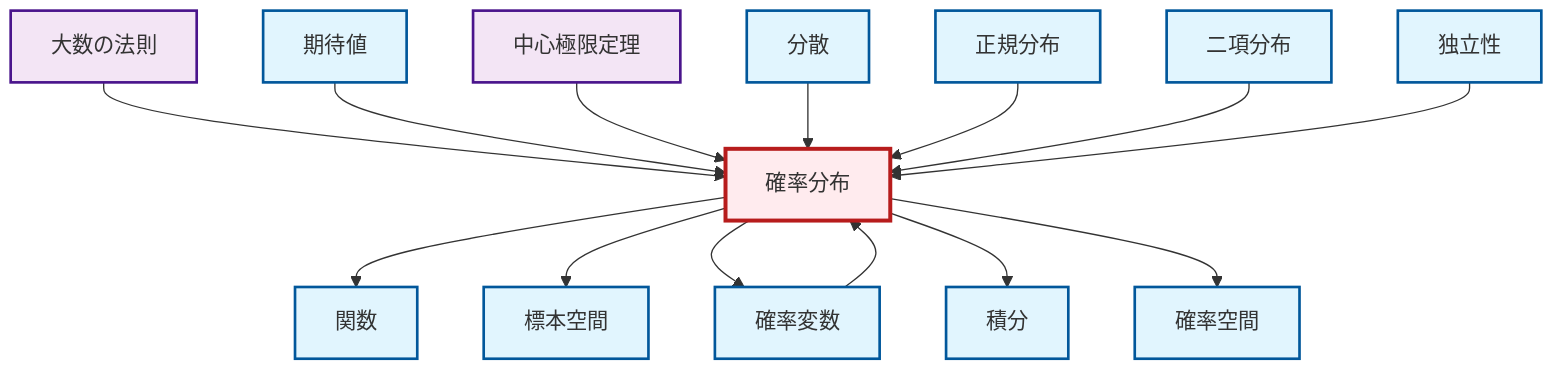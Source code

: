 graph TD
    classDef definition fill:#e1f5fe,stroke:#01579b,stroke-width:2px
    classDef theorem fill:#f3e5f5,stroke:#4a148c,stroke-width:2px
    classDef axiom fill:#fff3e0,stroke:#e65100,stroke-width:2px
    classDef example fill:#e8f5e9,stroke:#1b5e20,stroke-width:2px
    classDef current fill:#ffebee,stroke:#b71c1c,stroke-width:3px
    def-probability-space["確率空間"]:::definition
    thm-law-of-large-numbers["大数の法則"]:::theorem
    def-function["関数"]:::definition
    def-normal-distribution["正規分布"]:::definition
    def-probability-distribution["確率分布"]:::definition
    def-random-variable["確率変数"]:::definition
    def-binomial-distribution["二項分布"]:::definition
    def-sample-space["標本空間"]:::definition
    thm-central-limit["中心極限定理"]:::theorem
    def-integral["積分"]:::definition
    def-independence["独立性"]:::definition
    def-variance["分散"]:::definition
    def-expectation["期待値"]:::definition
    thm-law-of-large-numbers --> def-probability-distribution
    def-expectation --> def-probability-distribution
    thm-central-limit --> def-probability-distribution
    def-variance --> def-probability-distribution
    def-normal-distribution --> def-probability-distribution
    def-random-variable --> def-probability-distribution
    def-binomial-distribution --> def-probability-distribution
    def-probability-distribution --> def-function
    def-probability-distribution --> def-sample-space
    def-probability-distribution --> def-random-variable
    def-independence --> def-probability-distribution
    def-probability-distribution --> def-integral
    def-probability-distribution --> def-probability-space
    class def-probability-distribution current